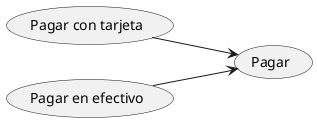 @startuml
left to right direction
"Pagar" as (pagar)
"Pagar con tarjeta" as (tarjeta)
"Pagar en efectivo" as (efectivo)

(tarjeta) --> (pagar)
(efectivo) --> (pagar)
@enduml